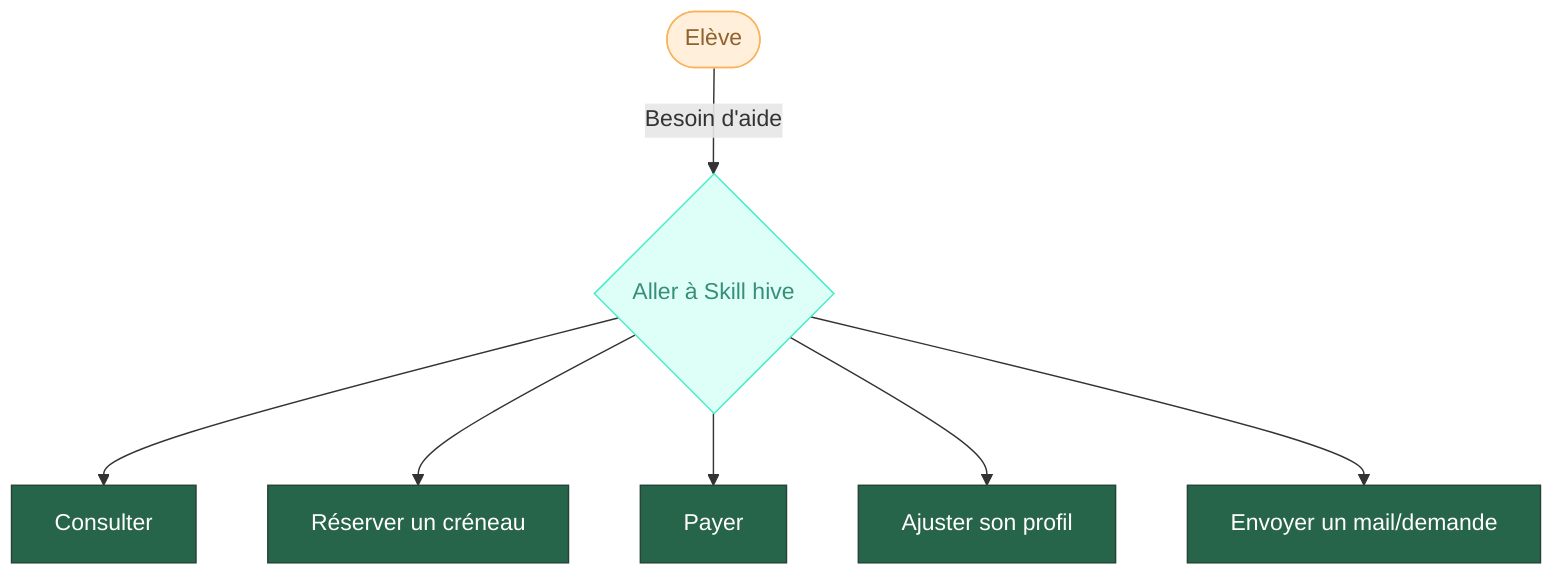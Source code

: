 ---
config:
  layout: dagre
---
flowchart TD
    A(["Elève"]) -- Besoin d'aide --> B{"Aller à Skill hive"}
    B --> C["Consulter"] & E["Réserver un créneau"] & D["Payer"] & F["Ajuster son profil"] & G["Envoyer un mail/demande"]
     A:::Peach
     B:::Aqua
     C:::Pine
     E:::Pine
     D:::Pine
     F:::Pine
     G:::Pine
    classDef Peach stroke-width:1px, stroke-dasharray:none, stroke:#FBB35A, fill:#FFEFDB, color:#8F632D
    classDef Aqua stroke-width:1px, stroke-dasharray:none, stroke:#46EDC8, fill:#DEFFF8, color:#378E7A
    classDef Pine stroke-width:1px, stroke-dasharray:none, stroke:#254336, fill:#27654A, color:#FFFFFF